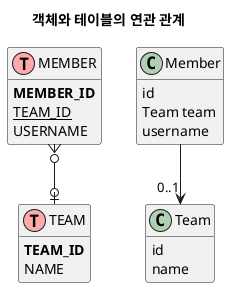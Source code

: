 @startuml

title 객체와 테이블의 연관 관계

MEMBER }o--o| TEAM

class Member {
    id
    Team team
    username
}

class Team {
    id
    name
}

Member  --> "0..1" Team

!define table(x) class x << (T,#FFAAAA) >>
!define primary_key(x) <b>x</b>
!define foreign_key(x) <u>x</u>
hide methods
hide stereotypes

table(MEMBER) {
    primary_key(MEMBER_ID)
    foreign_key(TEAM_ID)
    USERNAME
}

table(TEAM) {
    primary_key(TEAM_ID)
    NAME
}

@enduml

